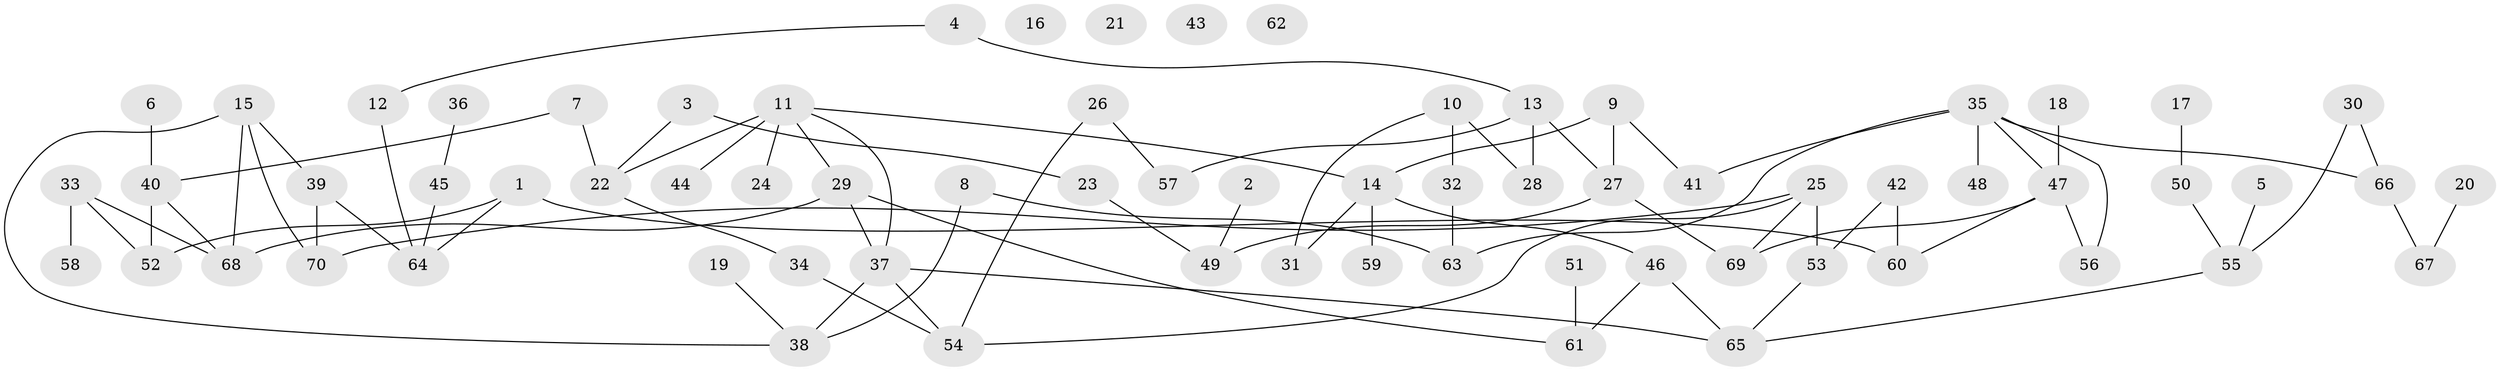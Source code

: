// coarse degree distribution, {3: 0.12244897959183673, 1: 0.24489795918367346, 4: 0.24489795918367346, 2: 0.16326530612244897, 5: 0.10204081632653061, 0: 0.08163265306122448, 7: 0.02040816326530612, 6: 0.02040816326530612}
// Generated by graph-tools (version 1.1) at 2025/23/03/03/25 07:23:26]
// undirected, 70 vertices, 88 edges
graph export_dot {
graph [start="1"]
  node [color=gray90,style=filled];
  1;
  2;
  3;
  4;
  5;
  6;
  7;
  8;
  9;
  10;
  11;
  12;
  13;
  14;
  15;
  16;
  17;
  18;
  19;
  20;
  21;
  22;
  23;
  24;
  25;
  26;
  27;
  28;
  29;
  30;
  31;
  32;
  33;
  34;
  35;
  36;
  37;
  38;
  39;
  40;
  41;
  42;
  43;
  44;
  45;
  46;
  47;
  48;
  49;
  50;
  51;
  52;
  53;
  54;
  55;
  56;
  57;
  58;
  59;
  60;
  61;
  62;
  63;
  64;
  65;
  66;
  67;
  68;
  69;
  70;
  1 -- 52;
  1 -- 60;
  1 -- 64;
  2 -- 49;
  3 -- 22;
  3 -- 23;
  4 -- 12;
  4 -- 13;
  5 -- 55;
  6 -- 40;
  7 -- 22;
  7 -- 40;
  8 -- 38;
  8 -- 63;
  9 -- 14;
  9 -- 27;
  9 -- 41;
  10 -- 28;
  10 -- 31;
  10 -- 32;
  11 -- 14;
  11 -- 22;
  11 -- 24;
  11 -- 29;
  11 -- 37;
  11 -- 44;
  12 -- 64;
  13 -- 27;
  13 -- 28;
  13 -- 57;
  14 -- 31;
  14 -- 46;
  14 -- 59;
  15 -- 38;
  15 -- 39;
  15 -- 68;
  15 -- 70;
  17 -- 50;
  18 -- 47;
  19 -- 38;
  20 -- 67;
  22 -- 34;
  23 -- 49;
  25 -- 53;
  25 -- 54;
  25 -- 69;
  25 -- 70;
  26 -- 54;
  26 -- 57;
  27 -- 49;
  27 -- 69;
  29 -- 37;
  29 -- 61;
  29 -- 68;
  30 -- 55;
  30 -- 66;
  32 -- 63;
  33 -- 52;
  33 -- 58;
  33 -- 68;
  34 -- 54;
  35 -- 41;
  35 -- 47;
  35 -- 48;
  35 -- 56;
  35 -- 63;
  35 -- 66;
  36 -- 45;
  37 -- 38;
  37 -- 54;
  37 -- 65;
  39 -- 64;
  39 -- 70;
  40 -- 52;
  40 -- 68;
  42 -- 53;
  42 -- 60;
  45 -- 64;
  46 -- 61;
  46 -- 65;
  47 -- 56;
  47 -- 60;
  47 -- 69;
  50 -- 55;
  51 -- 61;
  53 -- 65;
  55 -- 65;
  66 -- 67;
}

